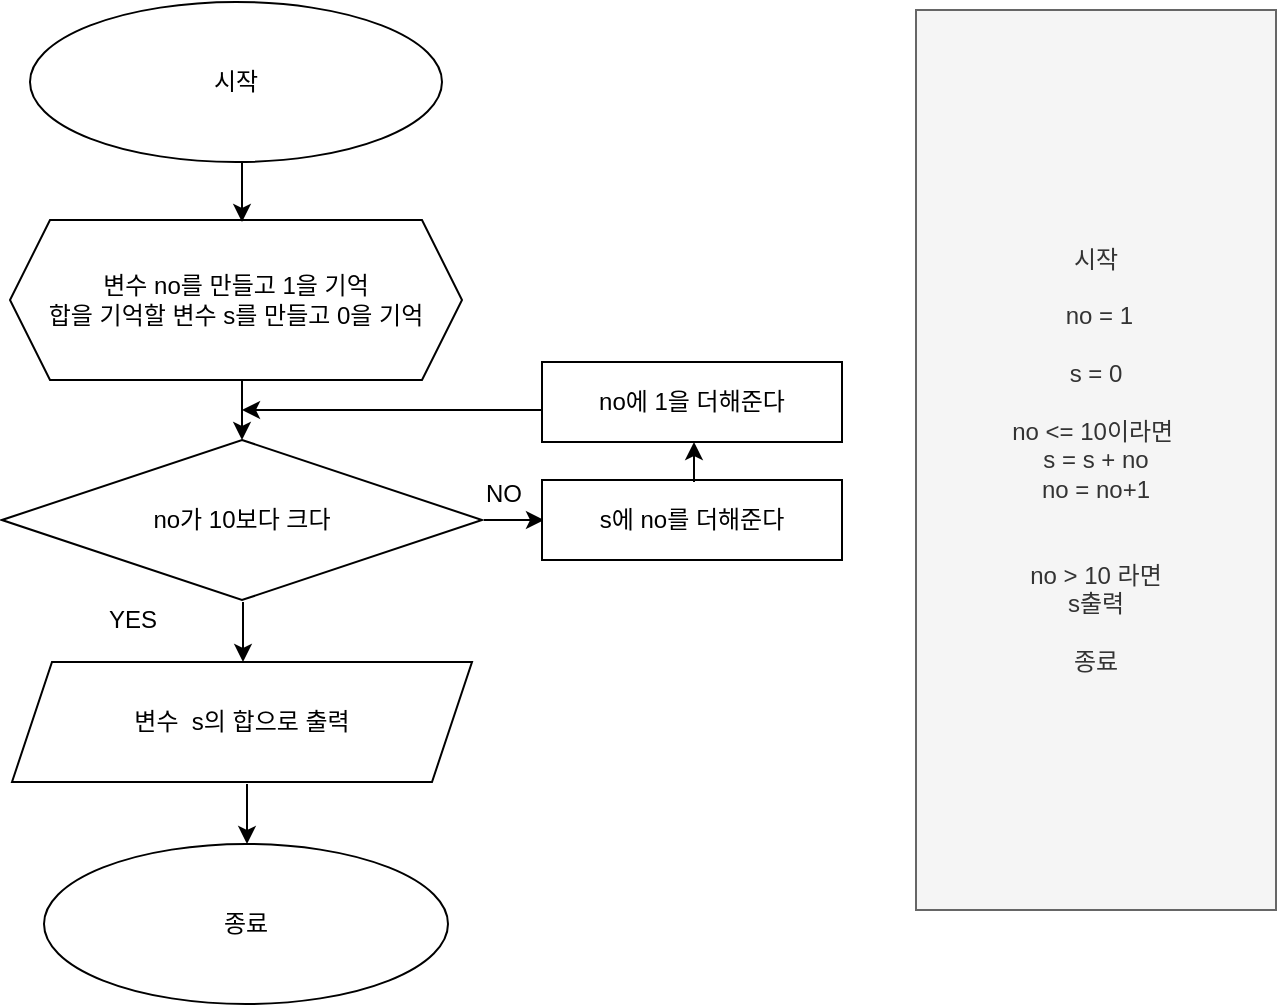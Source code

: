 <mxfile version="23.0.2" type="device">
  <diagram id="C5RBs43oDa-KdzZeNtuy" name="Page-1">
    <mxGraphModel dx="794" dy="1859" grid="1" gridSize="10" guides="1" tooltips="1" connect="1" arrows="1" fold="1" page="1" pageScale="1" pageWidth="827" pageHeight="1169" math="0" shadow="0">
      <root>
        <mxCell id="WIyWlLk6GJQsqaUBKTNV-0" />
        <mxCell id="WIyWlLk6GJQsqaUBKTNV-1" parent="WIyWlLk6GJQsqaUBKTNV-0" />
        <mxCell id="r7euHgKXfwE4bAFtJNck-2" value="시작" style="ellipse;whiteSpace=wrap;html=1;" parent="WIyWlLk6GJQsqaUBKTNV-1" vertex="1">
          <mxGeometry x="67" y="-664" width="206" height="80" as="geometry" />
        </mxCell>
        <mxCell id="r7euHgKXfwE4bAFtJNck-3" value="종료" style="ellipse;whiteSpace=wrap;html=1;" parent="WIyWlLk6GJQsqaUBKTNV-1" vertex="1">
          <mxGeometry x="74" y="-243" width="202" height="80" as="geometry" />
        </mxCell>
        <mxCell id="r7euHgKXfwE4bAFtJNck-4" value="변수 no를 만들고 1을 기억&lt;br&gt;합을 기억할 변수 s를 만들고 0을 기억" style="shape=hexagon;perimeter=hexagonPerimeter2;whiteSpace=wrap;html=1;fixedSize=1;" parent="WIyWlLk6GJQsqaUBKTNV-1" vertex="1">
          <mxGeometry x="57" y="-555" width="226" height="80" as="geometry" />
        </mxCell>
        <mxCell id="r7euHgKXfwE4bAFtJNck-5" value="" style="endArrow=classic;html=1;rounded=0;" parent="WIyWlLk6GJQsqaUBKTNV-1" edge="1">
          <mxGeometry width="50" height="50" relative="1" as="geometry">
            <mxPoint x="173" y="-584" as="sourcePoint" />
            <mxPoint x="173" y="-554" as="targetPoint" />
          </mxGeometry>
        </mxCell>
        <mxCell id="r7euHgKXfwE4bAFtJNck-6" value="" style="endArrow=classic;html=1;rounded=0;" parent="WIyWlLk6GJQsqaUBKTNV-1" edge="1">
          <mxGeometry width="50" height="50" relative="1" as="geometry">
            <mxPoint x="173" y="-475" as="sourcePoint" />
            <mxPoint x="173" y="-445" as="targetPoint" />
          </mxGeometry>
        </mxCell>
        <mxCell id="r7euHgKXfwE4bAFtJNck-7" value="" style="endArrow=classic;html=1;rounded=0;" parent="WIyWlLk6GJQsqaUBKTNV-1" edge="1">
          <mxGeometry width="50" height="50" relative="1" as="geometry">
            <mxPoint x="175.5" y="-273" as="sourcePoint" />
            <mxPoint x="175.5" y="-243" as="targetPoint" />
          </mxGeometry>
        </mxCell>
        <mxCell id="r7euHgKXfwE4bAFtJNck-8" value="no가 10보다 크다" style="rhombus;whiteSpace=wrap;html=1;" parent="WIyWlLk6GJQsqaUBKTNV-1" vertex="1">
          <mxGeometry x="53" y="-445" width="240" height="80" as="geometry" />
        </mxCell>
        <mxCell id="r7euHgKXfwE4bAFtJNck-9" value="" style="endArrow=classic;html=1;rounded=0;" parent="WIyWlLk6GJQsqaUBKTNV-1" edge="1">
          <mxGeometry width="50" height="50" relative="1" as="geometry">
            <mxPoint x="173.5" y="-364" as="sourcePoint" />
            <mxPoint x="173.5" y="-334" as="targetPoint" />
          </mxGeometry>
        </mxCell>
        <mxCell id="r7euHgKXfwE4bAFtJNck-10" value="변수&amp;nbsp; s의 합으로 출력" style="shape=parallelogram;perimeter=parallelogramPerimeter;whiteSpace=wrap;html=1;fixedSize=1;" parent="WIyWlLk6GJQsqaUBKTNV-1" vertex="1">
          <mxGeometry x="58" y="-334" width="230" height="60" as="geometry" />
        </mxCell>
        <mxCell id="r7euHgKXfwE4bAFtJNck-12" value="" style="endArrow=classic;html=1;rounded=0;" parent="WIyWlLk6GJQsqaUBKTNV-1" edge="1">
          <mxGeometry width="50" height="50" relative="1" as="geometry">
            <mxPoint x="294" y="-405" as="sourcePoint" />
            <mxPoint x="324" y="-405" as="targetPoint" />
          </mxGeometry>
        </mxCell>
        <mxCell id="r7euHgKXfwE4bAFtJNck-13" value="YES" style="text;html=1;align=center;verticalAlign=middle;resizable=0;points=[];autosize=1;strokeColor=none;fillColor=none;" parent="WIyWlLk6GJQsqaUBKTNV-1" vertex="1">
          <mxGeometry x="93" y="-370" width="50" height="30" as="geometry" />
        </mxCell>
        <mxCell id="r7euHgKXfwE4bAFtJNck-14" value="s에 no를 더해준다" style="rounded=0;whiteSpace=wrap;html=1;" parent="WIyWlLk6GJQsqaUBKTNV-1" vertex="1">
          <mxGeometry x="323" y="-425" width="150" height="40" as="geometry" />
        </mxCell>
        <mxCell id="r7euHgKXfwE4bAFtJNck-16" value="" style="endArrow=classic;html=1;rounded=0;" parent="WIyWlLk6GJQsqaUBKTNV-1" edge="1">
          <mxGeometry width="50" height="50" relative="1" as="geometry">
            <mxPoint x="399" y="-424" as="sourcePoint" />
            <mxPoint x="399" y="-444" as="targetPoint" />
          </mxGeometry>
        </mxCell>
        <mxCell id="r7euHgKXfwE4bAFtJNck-17" value="no에 1을 더해준다" style="rounded=0;whiteSpace=wrap;html=1;" parent="WIyWlLk6GJQsqaUBKTNV-1" vertex="1">
          <mxGeometry x="323" y="-484" width="150" height="40" as="geometry" />
        </mxCell>
        <mxCell id="r7euHgKXfwE4bAFtJNck-18" value="" style="endArrow=classic;html=1;rounded=0;" parent="WIyWlLk6GJQsqaUBKTNV-1" edge="1">
          <mxGeometry width="50" height="50" relative="1" as="geometry">
            <mxPoint x="323" y="-460" as="sourcePoint" />
            <mxPoint x="173" y="-460" as="targetPoint" />
          </mxGeometry>
        </mxCell>
        <mxCell id="r7euHgKXfwE4bAFtJNck-19" value="NO" style="text;html=1;strokeColor=none;fillColor=none;align=center;verticalAlign=middle;whiteSpace=wrap;rounded=0;" parent="WIyWlLk6GJQsqaUBKTNV-1" vertex="1">
          <mxGeometry x="274" y="-433" width="60" height="30" as="geometry" />
        </mxCell>
        <mxCell id="r7euHgKXfwE4bAFtJNck-20" value="시작&lt;br&gt;&lt;br&gt;&amp;nbsp;no = 1&lt;br&gt;&lt;br&gt;s = 0&lt;br&gt;&lt;br&gt;no &amp;lt;= 10이라면&amp;nbsp;&lt;br&gt;s = s + no&lt;br&gt;no = no+1&lt;br&gt;&lt;br&gt;&lt;br&gt;no &amp;gt; 10 라면&lt;br&gt;s출력&lt;br&gt;&lt;br&gt;종료" style="text;html=1;strokeColor=#666666;fillColor=#f5f5f5;align=center;verticalAlign=middle;whiteSpace=wrap;rounded=0;fontColor=#333333;" parent="WIyWlLk6GJQsqaUBKTNV-1" vertex="1">
          <mxGeometry x="510" y="-660" width="180" height="450" as="geometry" />
        </mxCell>
      </root>
    </mxGraphModel>
  </diagram>
</mxfile>
